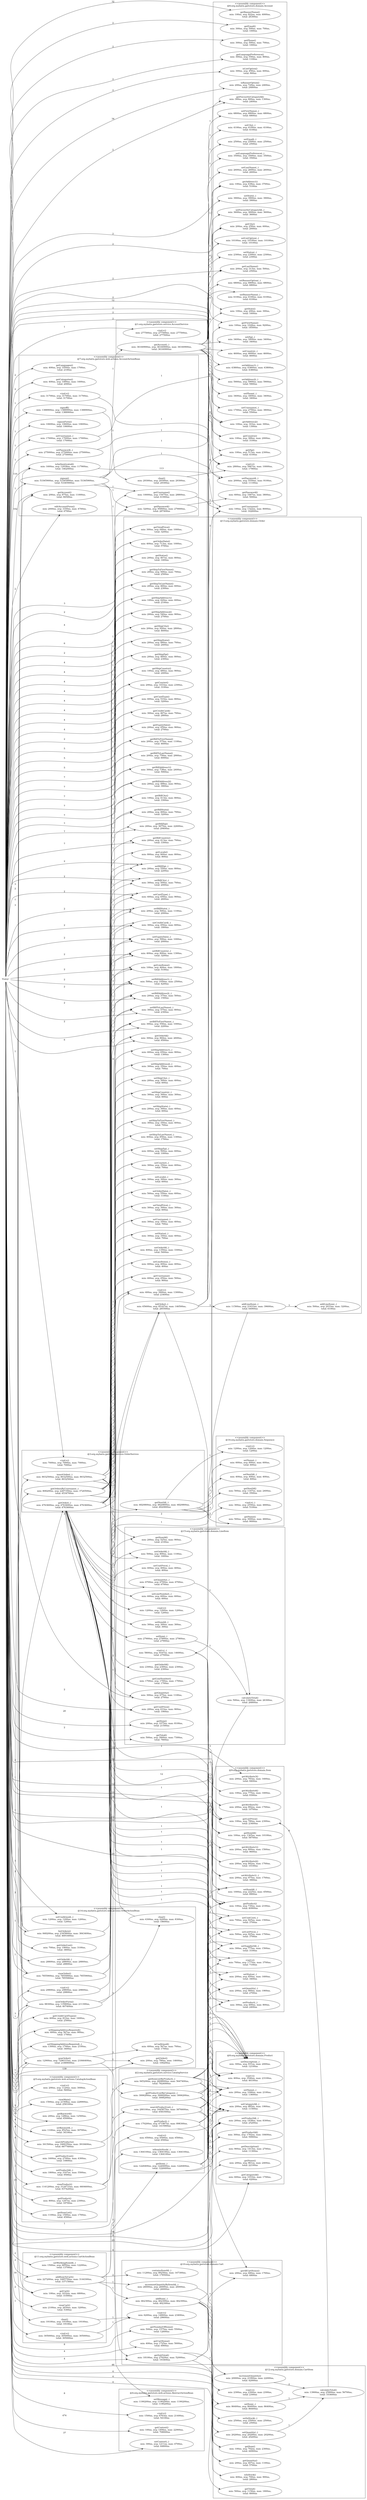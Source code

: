 digraph G {
 rankdir=LR;
"depNode_0" [label="'Entry'",shape="none"]
subgraph "cluster_component_1" {
 label = "<<assembly component>>\n@1:org.mybatis.jpetstore.service.AccountService";
 shape = "box";
 style = "filled";
 fillcolor = "white";
"depNode_1" [label="<init>()\nmin: 277500ns, avg: 277500ns, max: 277500ns,\ntotal: 277500ns",shape="oval",style="filled",color="#000000",fillcolor="white"]
"depNode_22" [label="getAccount(..)\nmin: 36160900ns, avg: 36160900ns, max: 36160900ns,\ntotal: 36160900ns",shape="oval",style="filled",color="#000000",fillcolor="white"]
}
subgraph "cluster_component_2" {
 label = "<<assembly component>>\n@2:org.mybatis.jpetstore.service.CatalogService";
 shape = "box";
 style = "filled";
 fillcolor = "white";
"depNode_2" [label="<init>()\nmin: 6500ns, avg: 6500ns, max: 6500ns,\ntotal: 6500ns",shape="oval",style="filled",color="#000000",fillcolor="white"]
"depNode_40" [label="getProductListByCategory(..)\nmin: 3006200ns, avg: 3006200ns, max: 3006200ns,\ntotal: 3006200ns",shape="oval",style="filled",color="#000000",fillcolor="white"]
"depNode_53" [label="searchProductList(..)\nmin: 280100ns, avg: 1645875ns, max: 3876600ns,\ntotal: 6583500ns",shape="oval",style="filled",color="#000000",fillcolor="white"]
"depNode_60" [label="getItemListByProduct(..)\nmin: 945200ns, avg: 2608000ns, max: 5647400ns,\ntotal: 7824000ns",shape="oval",style="filled",color="#000000",fillcolor="white"]
"depNode_70" [label="getProduct(..)\nmin: 170200ns, avg: 471967ns, max: 898300ns,\ntotal: 1415900ns",shape="oval",style="filled",color="#000000",fillcolor="white"]
"depNode_86" [label="isItemInStock(..)\nmin: 1364100ns, avg: 1364100ns, max: 1364100ns,\ntotal: 1364100ns",shape="oval",style="filled",color="#000000",fillcolor="white"]
"depNode_87" [label="getItem(..)\nmin: 1226400ns, avg: 1226400ns, max: 1226400ns,\ntotal: 1226400ns",shape="oval",style="filled",color="#000000",fillcolor="white"]
}
subgraph "cluster_component_3" {
 label = "<<assembly component>>\n@3:org.mybatis.jpetstore.service.OrderService";
 shape = "box";
 style = "filled";
 fillcolor = "white";
"depNode_3" [label="<init>()\nmin: 7000ns, avg: 7000ns, max: 7000ns,\ntotal: 7000ns",shape="oval",style="filled",color="#000000",fillcolor="white"]
"depNode_160" [label="insertOrder(..)\nmin: 8032500ns, avg: 8032500ns, max: 8032500ns,\ntotal: 8032500ns",shape="oval",style="filled",color="#000000",fillcolor="white"]
"depNode_161" [label="getNextId(..)\nmin: 4820800ns, avg: 4820800ns, max: 4820800ns,\ntotal: 4820800ns",shape="oval",style="filled",color="#000000",fillcolor="white"]
"depNode_194" [label="getOrdersByUsername(..)\nmin: 808200ns, avg: 2267350ns, max: 3726500ns,\ntotal: 4534700ns",shape="oval",style="filled",color="#000000",fillcolor="white"]
"depNode_212" [label="getOrder(..)\nmin: 4763600ns, avg: 4763600ns, max: 4763600ns,\ntotal: 4763600ns",shape="oval",style="filled",color="#000000",fillcolor="white"]
}
subgraph "cluster_component_4" {
 label = "<<assembly component>>\n@4:org.mybatis.jpetstore.web.actions.AbstractActionBean";
 shape = "box";
 style = "filled";
 fillcolor = "white";
"depNode_4" [label="<init>()\nmin: 1500ns, avg: 6763ns, max: 21400ns,\ntotal: 54100ns",shape="oval",style="filled",color="#000000",fillcolor="white"]
"depNode_6" [label="getContext()\nmin: 100ns, avg: 1494ns, max: 22900ns,\ntotal: 708000ns",shape="oval",style="filled",color="#000000",fillcolor="white"]
"depNode_7" [label="setContext(..)\nmin: 300ns, avg: 1211ns, max: 4700ns,\ntotal: 44800ns",shape="oval",style="filled",color="#000000",fillcolor="white"]
"depNode_183" [label="setMessage(..)\nmin: 1190200ns, avg: 1190200ns, max: 1190200ns,\ntotal: 1190200ns",shape="oval",style="filled",color="#000000",fillcolor="white"]
}
subgraph "cluster_component_5" {
 label = "<<assembly component>>\n@5:org.mybatis.jpetstore.web.actions.CatalogActionBean";
 shape = "box";
 style = "filled";
 fillcolor = "white";
"depNode_5" [label="<init>()\nmin: 200ns, avg: 1120ns, max: 3000ns,\ntotal: 5600ns",shape="oval",style="filled",color="#000000",fillcolor="white"]
"depNode_8" [label="viewMain()\nmin: 1500ns, avg: 21508ns, max: 228900ns,\ntotal: 258100ns",shape="oval",style="filled",color="#000000",fillcolor="white"]
"depNode_9" [label="getKeyword()\nmin: 200ns, avg: 1286ns, max: 12500ns,\ntotal: 45000ns",shape="oval",style="filled",color="#000000",fillcolor="white"]
"depNode_51" [label="setKeyword(..)\nmin: 1100ns, avg: 8525ns, max: 30700ns,\ntotal: 34100ns",shape="oval",style="filled",color="#000000",fillcolor="white"]
"depNode_52" [label="searchProducts()\nmin: 301500ns, avg: 1669350ns, max: 3918400ns,\ntotal: 6677400ns",shape="oval",style="filled",color="#000000",fillcolor="white"]
"depNode_54" [label="getProductList()\nmin: 1600ns, avg: 2700ns, max: 4300ns,\ntotal: 10800ns",shape="oval",style="filled",color="#000000",fillcolor="white"]
"depNode_58" [label="setProductId(..)\nmin: 1800ns, avg: 3167ns, max: 5500ns,\ntotal: 9500ns",shape="oval",style="filled",color="#000000",fillcolor="white"]
"depNode_59" [label="viewProduct()\nmin: 1141200ns, avg: 3124733ns, max: 6604600ns,\ntotal: 9374200ns",shape="oval",style="filled",color="#000000",fillcolor="white"]
"depNode_71" [label="getProduct()\nmin: 800ns, avg: 1247ns, max: 2300ns,\ntotal: 18700ns",shape="oval",style="filled",color="#000000",fillcolor="white"]
"depNode_73" [label="getItemList()\nmin: 1100ns, avg: 1500ns, max: 1700ns,\ntotal: 4500ns",shape="oval",style="filled",color="#000000",fillcolor="white"]
}
subgraph "cluster_component_6" {
 label = "<<assembly component>>\n@6:org.mybatis.jpetstore.domain.Account";
 shape = "box";
 style = "filled";
 fillcolor = "white";
"depNode_11" [label="<init>()\nmin: 2800ns, avg: 5967ns, max: 10000ns,\ntotal: 17900ns",shape="oval",style="filled",color="#000000",fillcolor="white"]
"depNode_14" [label="getUsername()\nmin: 100ns, avg: 1322ns, max: 8000ns,\ntotal: 162600ns",shape="oval",style="filled",color="#000000",fillcolor="white"]
"depNode_16" [label="setPassword(..)\nmin: 2000ns, avg: 5550ns, max: 9100ns,\ntotal: 11100ns",shape="oval",style="filled",color="#000000",fillcolor="white"]
"depNode_18" [label="setUsername(..)\nmin: 1700ns, avg: 2750ns, max: 3800ns,\ntotal: 5500ns",shape="oval",style="filled",color="#000000",fillcolor="white"]
"depNode_21" [label="getPassword()\nmin: 600ns, avg: 1667ns, max: 3800ns,\ntotal: 5000ns",shape="oval",style="filled",color="#000000",fillcolor="white"]
"depNode_23" [label="setEmail(..)\nmin: 2500ns, avg: 2500ns, max: 2500ns,\ntotal: 2500ns",shape="oval",style="filled",color="#000000",fillcolor="white"]
"depNode_24" [label="setFirstName(..)\nmin: 6800ns, avg: 6800ns, max: 6800ns,\ntotal: 6800ns",shape="oval",style="filled",color="#000000",fillcolor="white"]
"depNode_25" [label="setLastName(..)\nmin: 2600ns, avg: 2600ns, max: 2600ns,\ntotal: 2600ns",shape="oval",style="filled",color="#000000",fillcolor="white"]
"depNode_26" [label="setStatus(..)\nmin: 2300ns, avg: 2300ns, max: 2300ns,\ntotal: 2300ns",shape="oval",style="filled",color="#000000",fillcolor="white"]
"depNode_27" [label="setAddress1(..)\nmin: 43800ns, avg: 43800ns, max: 43800ns,\ntotal: 43800ns",shape="oval",style="filled",color="#000000",fillcolor="white"]
"depNode_28" [label="setAddress2(..)\nmin: 5900ns, avg: 5900ns, max: 5900ns,\ntotal: 5900ns",shape="oval",style="filled",color="#000000",fillcolor="white"]
"depNode_29" [label="setCity(..)\nmin: 4100ns, avg: 4100ns, max: 4100ns,\ntotal: 4100ns",shape="oval",style="filled",color="#000000",fillcolor="white"]
"depNode_30" [label="setState(..)\nmin: 3900ns, avg: 3900ns, max: 3900ns,\ntotal: 3900ns",shape="oval",style="filled",color="#000000",fillcolor="white"]
"depNode_31" [label="setZip(..)\nmin: 3400ns, avg: 3400ns, max: 3400ns,\ntotal: 3400ns",shape="oval",style="filled",color="#000000",fillcolor="white"]
"depNode_32" [label="setCountry(..)\nmin: 4600ns, avg: 4600ns, max: 4600ns,\ntotal: 4600ns",shape="oval",style="filled",color="#000000",fillcolor="white"]
"depNode_33" [label="setPhone(..)\nmin: 3400ns, avg: 3400ns, max: 3400ns,\ntotal: 3400ns",shape="oval",style="filled",color="#000000",fillcolor="white"]
"depNode_34" [label="setLanguagePreference(..)\nmin: 3500ns, avg: 3500ns, max: 3500ns,\ntotal: 3500ns",shape="oval",style="filled",color="#000000",fillcolor="white"]
"depNode_35" [label="setFavouriteCategoryId(..)\nmin: 3600ns, avg: 3600ns, max: 3600ns,\ntotal: 3600ns",shape="oval",style="filled",color="#000000",fillcolor="white"]
"depNode_36" [label="setListOption(..)\nmin: 10100ns, avg: 10100ns, max: 10100ns,\ntotal: 10100ns",shape="oval",style="filled",color="#000000",fillcolor="white"]
"depNode_37" [label="setBannerOption(..)\nmin: 6800ns, avg: 6800ns, max: 6800ns,\ntotal: 6800ns",shape="oval",style="filled",color="#000000",fillcolor="white"]
"depNode_38" [label="setBannerName(..)\nmin: 6100ns, avg: 6100ns, max: 6100ns,\ntotal: 6100ns",shape="oval",style="filled",color="#000000",fillcolor="white"]
"depNode_39" [label="getFavouriteCategoryId()\nmin: 300ns, avg: 800ns, max: 1300ns,\ntotal: 2400ns",shape="oval",style="filled",color="#000000",fillcolor="white"]
"depNode_48" [label="getFirstName()\nmin: 100ns, avg: 1028ns, max: 9200ns,\ntotal: 18500ns",shape="oval",style="filled",color="#000000",fillcolor="white"]
"depNode_49" [label="isBannerOption()\nmin: 200ns, avg: 729ns, max: 2400ns,\ntotal: 24800ns",shape="oval",style="filled",color="#000000",fillcolor="white"]
"depNode_50" [label="getBannerName()\nmin: 100ns, avg: 822ns, max: 4000ns,\ntotal: 26300ns",shape="oval",style="filled",color="#000000",fillcolor="white"]
"depNode_111" [label="getLastName()\nmin: 200ns, avg: 313ns, max: 500ns,\ntotal: 2500ns",shape="oval",style="filled",color="#000000",fillcolor="white"]
"depNode_112" [label="getAddress1()\nmin: 100ns, avg: 638ns, max: 3700ns,\ntotal: 5100ns",shape="oval",style="filled",color="#000000",fillcolor="white"]
"depNode_113" [label="getAddress2()\nmin: 100ns, avg: 163ns, max: 300ns,\ntotal: 1300ns",shape="oval",style="filled",color="#000000",fillcolor="white"]
"depNode_114" [label="getCity()\nmin: 200ns, avg: 250ns, max: 600ns,\ntotal: 2000ns",shape="oval",style="filled",color="#000000",fillcolor="white"]
"depNode_115" [label="getState()\nmin: 100ns, avg: 200ns, max: 300ns,\ntotal: 1600ns",shape="oval",style="filled",color="#000000",fillcolor="white"]
"depNode_116" [label="getZip()\nmin: 100ns, avg: 513ns, max: 2300ns,\ntotal: 4100ns",shape="oval",style="filled",color="#000000",fillcolor="white"]
"depNode_117" [label="getCountry()\nmin: 100ns, avg: 388ns, max: 2000ns,\ntotal: 3100ns",shape="oval",style="filled",color="#000000",fillcolor="white"]
"depNode_187" [label="getEmail()\nmin: 300ns, avg: 500ns, max: 700ns,\ntotal: 1000ns",shape="oval",style="filled",color="#000000",fillcolor="white"]
"depNode_188" [label="getPhone()\nmin: 300ns, avg: 500ns, max: 700ns,\ntotal: 1000ns",shape="oval",style="filled",color="#000000",fillcolor="white"]
"depNode_189" [label="getLanguagePreference()\nmin: 300ns, avg: 550ns, max: 800ns,\ntotal: 1100ns",shape="oval",style="filled",color="#000000",fillcolor="white"]
"depNode_192" [label="isListOption()\nmin: 300ns, avg: 450ns, max: 600ns,\ntotal: 900ns",shape="oval",style="filled",color="#000000",fillcolor="white"]
}
subgraph "cluster_component_7" {
 label = "<<assembly component>>\n@7:org.mybatis.jpetstore.web.actions.AccountActionBean";
 shape = "box";
 style = "filled";
 fillcolor = "white";
"depNode_10" [label="<init>()\nmin: 31700ns, avg: 31700ns, max: 31700ns,\ntotal: 31700ns",shape="oval",style="filled",color="#000000",fillcolor="white"]
"depNode_12" [label="signonForm()\nmin: 10600ns, avg: 10600ns, max: 10600ns,\ntotal: 10600ns",shape="oval",style="filled",color="#000000",fillcolor="white"]
"depNode_13" [label="getUsername()\nmin: 10000ns, avg: 15475ns, max: 28800ns,\ntotal: 61900ns",shape="oval",style="filled",color="#000000",fillcolor="white"]
"depNode_15" [label="setPassword(..)\nmin: 275000ns, avg: 275000ns, max: 275000ns,\ntotal: 275000ns",shape="oval",style="filled",color="#000000",fillcolor="white"]
"depNode_17" [label="setUsername(..)\nmin: 17000ns, avg: 17000ns, max: 17000ns,\ntotal: 17000ns",shape="oval",style="filled",color="#000000",fillcolor="white"]
"depNode_19" [label="signon()\nmin: 53365900ns, avg: 53365900ns, max: 53365900ns,\ntotal: 53365900ns",shape="oval",style="filled",color="#000000",fillcolor="white"]
"depNode_20" [label="getPassword()\nmin: 3200ns, avg: 95800ns, max: 279000ns,\ntotal: 287400ns",shape="oval",style="filled",color="#000000",fillcolor="white"]
"depNode_46" [label="isAuthenticated()\nmin: 1600ns, avg: 12938ns, max: 117900ns,\ntotal: 1462000ns",shape="oval",style="filled",color="#000000",fillcolor="white"]
"depNode_47" [label="getAccount()\nmin: 200ns, avg: 875ns, max: 11000ns,\ntotal: 94500ns",shape="oval",style="filled",color="#000000",fillcolor="white"]
"depNode_186" [label="editAccountForm()\nmin: 2000ns, avg: 3350ns, max: 4700ns,\ntotal: 6700ns",shape="oval",style="filled",color="#000000",fillcolor="white"]
"depNode_190" [label="getLanguages()\nmin: 400ns, avg: 1050ns, max: 1700ns,\ntotal: 2100ns",shape="oval",style="filled",color="#000000",fillcolor="white"]
"depNode_191" [label="getCategories()\nmin: 400ns, avg: 1000ns, max: 1600ns,\ntotal: 2000ns",shape="oval",style="filled",color="#000000",fillcolor="white"]
"depNode_221" [label="signoff()\nmin: 1388900ns, avg: 1388900ns, max: 1388900ns,\ntotal: 1388900ns",shape="oval",style="filled",color="#000000",fillcolor="white"]
"depNode_222" [label="clear()\nmin: 29300ns, avg: 29300ns, max: 29300ns,\ntotal: 29300ns",shape="oval",style="filled",color="#000000",fillcolor="white"]
}
subgraph "cluster_component_8" {
 label = "<<assembly component>>\n@8:org.mybatis.jpetstore.domain.Product";
 shape = "box";
 style = "filled";
 fillcolor = "white";
"depNode_41" [label="<init>()\nmin: 400ns, avg: 3546ns, max: 23100ns,\ntotal: 46100ns",shape="oval",style="filled",color="#000000",fillcolor="white"]
"depNode_42" [label="setProductId(..)\nmin: 200ns, avg: 1938ns, max: 8300ns,\ntotal: 25200ns",shape="oval",style="filled",color="#000000",fillcolor="white"]
"depNode_43" [label="setName(..)\nmin: 200ns, avg: 1046ns, max: 2100ns,\ntotal: 13600ns",shape="oval",style="filled",color="#000000",fillcolor="white"]
"depNode_44" [label="setDescription(..)\nmin: 300ns, avg: 931ns, max: 2000ns,\ntotal: 12100ns",shape="oval",style="filled",color="#000000",fillcolor="white"]
"depNode_45" [label="setCategoryId(..)\nmin: 200ns, avg: 885ns, max: 1900ns,\ntotal: 11500ns",shape="oval",style="filled",color="#000000",fillcolor="white"]
"depNode_55" [label="getProductId()\nmin: 300ns, avg: 1762ns, max: 18400ns,\ntotal: 59900ns",shape="oval",style="filled",color="#000000",fillcolor="white"]
"depNode_56" [label="getDescription()\nmin: 900ns, avg: 1413ns, max: 2700ns,\ntotal: 11300ns",shape="oval",style="filled",color="#000000",fillcolor="white"]
"depNode_57" [label="getName()\nmin: 200ns, avg: 961ns, max: 2400ns,\ntotal: 22100ns",shape="oval",style="filled",color="#000000",fillcolor="white"]
"depNode_72" [label="getCategoryId()\nmin: 600ns, avg: 1033ns, max: 1700ns,\ntotal: 6200ns",shape="oval",style="filled",color="#000000",fillcolor="white"]
}
subgraph "cluster_component_9" {
 label = "<<assembly component>>\n@9:org.mybatis.jpetstore.domain.Item";
 shape = "box";
 style = "filled";
 fillcolor = "white";
"depNode_61" [label="<init>()\nmin: 700ns, avg: 1775ns, max: 3700ns,\ntotal: 7100ns",shape="oval",style="filled",color="#000000",fillcolor="white"]
"depNode_62" [label="getProduct()\nmin: 100ns, avg: 730ns, max: 2100ns,\ntotal: 40900ns",shape="oval",style="filled",color="#000000",fillcolor="white"]
"depNode_63" [label="setItemId(..)\nmin: 1000ns, avg: 2225ns, max: 4500ns,\ntotal: 8900ns",shape="oval",style="filled",color="#000000",fillcolor="white"]
"depNode_64" [label="setListPrice(..)\nmin: 500ns, avg: 925ns, max: 1700ns,\ntotal: 3700ns",shape="oval",style="filled",color="#000000",fillcolor="white"]
"depNode_65" [label="setUnitCost(..)\nmin: 700ns, avg: 925ns, max: 1500ns,\ntotal: 3700ns",shape="oval",style="filled",color="#000000",fillcolor="white"]
"depNode_66" [label="setSupplierId(..)\nmin: 300ns, avg: 775ns, max: 1500ns,\ntotal: 3100ns",shape="oval",style="filled",color="#000000",fillcolor="white"]
"depNode_67" [label="setProduct(..)\nmin: 300ns, avg: 600ns, max: 800ns,\ntotal: 2400ns",shape="oval",style="filled",color="#000000",fillcolor="white"]
"depNode_68" [label="setStatus(..)\nmin: 200ns, avg: 850ns, max: 1600ns,\ntotal: 3400ns",shape="oval",style="filled",color="#000000",fillcolor="white"]
"depNode_69" [label="setAttribute1(..)\nmin: 200ns, avg: 975ns, max: 1700ns,\ntotal: 3900ns",shape="oval",style="filled",color="#000000",fillcolor="white"]
"depNode_74" [label="getItemId()\nmin: 100ns, avg: 1365ns, max: 10100ns,\ntotal: 58700ns",shape="oval",style="filled",color="#000000",fillcolor="white"]
"depNode_75" [label="getAttribute1()\nmin: 200ns, avg: 800ns, max: 1500ns,\ntotal: 9600ns",shape="oval",style="filled",color="#000000",fillcolor="white"]
"depNode_76" [label="getAttribute2()\nmin: 200ns, avg: 842ns, max: 1700ns,\ntotal: 10100ns",shape="oval",style="filled",color="#000000",fillcolor="white"]
"depNode_77" [label="getAttribute3()\nmin: 200ns, avg: 783ns, max: 1600ns,\ntotal: 9400ns",shape="oval",style="filled",color="#000000",fillcolor="white"]
"depNode_78" [label="getAttribute4()\nmin: 100ns, avg: 775ns, max: 1600ns,\ntotal: 9300ns",shape="oval",style="filled",color="#000000",fillcolor="white"]
"depNode_79" [label="getAttribute5()\nmin: 200ns, avg: 892ns, max: 1700ns,\ntotal: 10700ns",shape="oval",style="filled",color="#000000",fillcolor="white"]
"depNode_80" [label="getListPrice()\nmin: 100ns, avg: 780ns, max: 2300ns,\ntotal: 23400ns",shape="oval",style="filled",color="#000000",fillcolor="white"]
"depNode_88" [label="setQuantity(..)\nmin: 200ns, avg: 900ns, max: 1900ns,\ntotal: 2700ns",shape="oval",style="filled",color="#000000",fillcolor="white"]
}
subgraph "cluster_component_10" {
 label = "<<assembly component>>\n@10:org.mybatis.jpetstore.domain.Cart";
 shape = "box";
 style = "filled";
 fillcolor = "white";
"depNode_82" [label="<init>()\nmin: 6200ns, avg: 14800ns, max: 23400ns,\ntotal: 29600ns",shape="oval",style="filled",color="#000000",fillcolor="white"]
"depNode_85" [label="containsItemId(..)\nmin: 11200ns, avg: 89250ns, max: 167300ns,\ntotal: 178500ns",shape="oval",style="filled",color="#000000",fillcolor="white"]
"depNode_89" [label="addItem(..)\nmin: 462300ns, avg: 462300ns, max: 462300ns,\ntotal: 462300ns",shape="oval",style="filled",color="#000000",fillcolor="white"]
"depNode_97" [label="getNumberOfItems()\nmin: 500ns, avg: 1575ns, max: 5500ns,\ntotal: 12600ns",shape="oval",style="filled",color="#000000",fillcolor="white"]
"depNode_98" [label="getCartItems()\nmin: 400ns, avg: 1725ns, max: 5000ns,\ntotal: 6900ns",shape="oval",style="filled",color="#000000",fillcolor="white"]
"depNode_103" [label="getSubTotal()\nmin: 18100ns, avg: 27629ns, max: 52000ns,\ntotal: 193400ns",shape="oval",style="filled",color="#000000",fillcolor="white"]
"depNode_104" [label="getAllCartItems()\nmin: 200ns, avg: 680ns, max: 1700ns,\ntotal: 6800ns",shape="oval",style="filled",color="#000000",fillcolor="white"]
"depNode_105" [label="incrementQuantityByItemId(..)\nmin: 26000ns, avg: 26000ns, max: 26000ns,\ntotal: 26000ns",shape="oval",style="filled",color="#000000",fillcolor="white"]
}
subgraph "cluster_component_11" {
 label = "<<assembly component>>\n@11:org.mybatis.jpetstore.web.actions.CartActionBean";
 shape = "box";
 style = "filled";
 fillcolor = "white";
"depNode_81" [label="<init>()\nmin: 305000ns, avg: 305000ns, max: 305000ns,\ntotal: 305000ns",shape="oval",style="filled",color="#000000",fillcolor="white"]
"depNode_83" [label="setWorkingItemId(..)\nmin: 1500ns, avg: 6850ns, max: 12200ns,\ntotal: 13700ns",shape="oval",style="filled",color="#000000",fillcolor="white"]
"depNode_84" [label="addItemToCart()\nmin: 227200ns, avg: 1685750ns, max: 3144300ns,\ntotal: 3371500ns",shape="oval",style="filled",color="#000000",fillcolor="white"]
"depNode_96" [label="getCart()\nmin: 100ns, avg: 1632ns, max: 6800ns,\ntotal: 31000ns",shape="oval",style="filled",color="#000000",fillcolor="white"]
"depNode_135" [label="viewCart()\nmin: 2100ns, avg: 2650ns, max: 3200ns,\ntotal: 5300ns",shape="oval",style="filled",color="#000000",fillcolor="white"]
"depNode_182" [label="clear()\nmin: 19100ns, avg: 19100ns, max: 19100ns,\ntotal: 19100ns",shape="oval",style="filled",color="#000000",fillcolor="white"]
}
subgraph "cluster_component_12" {
 label = "<<assembly component>>\n@12:org.mybatis.jpetstore.domain.CartItem";
 shape = "box";
 style = "filled";
 fillcolor = "white";
"depNode_90" [label="<init>()\nmin: 2300ns, avg: 2300ns, max: 2300ns,\ntotal: 2300ns",shape="oval",style="filled",color="#000000",fillcolor="white"]
"depNode_91" [label="setItem(..)\nmin: 86400ns, avg: 86400ns, max: 86400ns,\ntotal: 86400ns",shape="oval",style="filled",color="#000000",fillcolor="white"]
"depNode_92" [label="calculateTotal()\nmin: 13900ns, avg: 25900ns, max: 56700ns,\ntotal: 103600ns",shape="oval",style="filled",color="#000000",fillcolor="white"]
"depNode_93" [label="setQuantity(..)\nmin: 20200ns, avg: 20200ns, max: 20200ns,\ntotal: 20200ns",shape="oval",style="filled",color="#000000",fillcolor="white"]
"depNode_94" [label="setInStock(..)\nmin: 2500ns, avg: 2500ns, max: 2500ns,\ntotal: 2500ns",shape="oval",style="filled",color="#000000",fillcolor="white"]
"depNode_95" [label="incrementQuantity()\nmin: 20000ns, avg: 21000ns, max: 22000ns,\ntotal: 42000ns",shape="oval",style="filled",color="#000000",fillcolor="white"]
"depNode_99" [label="getItem()\nmin: 100ns, avg: 702ns, max: 2300ns,\ntotal: 44900ns",shape="oval",style="filled",color="#000000",fillcolor="white"]
"depNode_100" [label="isInStock()\nmin: 400ns, avg: 700ns, max: 900ns,\ntotal: 2800ns",shape="oval",style="filled",color="#000000",fillcolor="white"]
"depNode_101" [label="getQuantity()\nmin: 200ns, avg: 407ns, max: 1100ns,\ntotal: 5700ns",shape="oval",style="filled",color="#000000",fillcolor="white"]
"depNode_102" [label="getTotal()\nmin: 500ns, avg: 1150ns, max: 1800ns,\ntotal: 4600ns",shape="oval",style="filled",color="#000000",fillcolor="white"]
}
subgraph "cluster_component_13" {
 label = "<<assembly component>>\n@13:org.mybatis.jpetstore.domain.Order";
 shape = "box";
 style = "filled";
 fillcolor = "white";
"depNode_107" [label="<init>()\nmin: 400ns, avg: 3900ns, max: 13000ns,\ntotal: 23400ns",shape="oval",style="filled",color="#000000",fillcolor="white"]
"depNode_110" [label="initOrder(..)\nmin: 65600ns, avg: 95167ns, max: 146500ns,\ntotal: 285500ns",shape="oval",style="filled",color="#000000",fillcolor="white"]
"depNode_118" [label="addLineItem(..)\nmin: 11500ns, avg: 21633ns, max: 39600ns,\ntotal: 64900ns",shape="oval",style="filled",color="#000000",fillcolor="white"]
"depNode_120" [label="addLineItem(..)\nmin: 500ns, avg: 2033ns, max: 3200ns,\ntotal: 6100ns",shape="oval",style="filled",color="#000000",fillcolor="white"]
"depNode_122" [label="getCardType()\nmin: 400ns, avg: 533ns, max: 800ns,\ntotal: 3200ns",shape="oval",style="filled",color="#000000",fillcolor="white"]
"depNode_124" [label="getCreditCard()\nmin: 300ns, avg: 467ns, max: 700ns,\ntotal: 2800ns",shape="oval",style="filled",color="#000000",fillcolor="white"]
"depNode_125" [label="getExpiryDate()\nmin: 200ns, avg: 450ns, max: 900ns,\ntotal: 2700ns",shape="oval",style="filled",color="#000000",fillcolor="white"]
"depNode_126" [label="getBillToFirstName()\nmin: 200ns, avg: 575ns, max: 1100ns,\ntotal: 4600ns",shape="oval",style="filled",color="#000000",fillcolor="white"]
"depNode_127" [label="getBillToLastName()\nmin: 200ns, avg: 750ns, max: 2900ns,\ntotal: 6000ns",shape="oval",style="filled",color="#000000",fillcolor="white"]
"depNode_128" [label="getBillAddress1()\nmin: 300ns, avg: 738ns, max: 2400ns,\ntotal: 5900ns",shape="oval",style="filled",color="#000000",fillcolor="white"]
"depNode_129" [label="getBillAddress2()\nmin: 200ns, avg: 488ns, max: 900ns,\ntotal: 3900ns",shape="oval",style="filled",color="#000000",fillcolor="white"]
"depNode_130" [label="getBillCity()\nmin: 100ns, avg: 413ns, max: 800ns,\ntotal: 3300ns",shape="oval",style="filled",color="#000000",fillcolor="white"]
"depNode_131" [label="getBillState()\nmin: 200ns, avg: 400ns, max: 700ns,\ntotal: 3200ns",shape="oval",style="filled",color="#000000",fillcolor="white"]
"depNode_132" [label="getBillZip()\nmin: 200ns, avg: 3675ns, max: 22600ns,\ntotal: 29400ns",shape="oval",style="filled",color="#000000",fillcolor="white"]
"depNode_133" [label="getBillCountry()\nmin: 200ns, avg: 413ns, max: 700ns,\ntotal: 3300ns",shape="oval",style="filled",color="#000000",fillcolor="white"]
"depNode_136" [label="setBillZip(..)\nmin: 200ns, avg: 550ns, max: 800ns,\ntotal: 2200ns",shape="oval",style="filled",color="#000000",fillcolor="white"]
"depNode_137" [label="setBillCity(..)\nmin: 300ns, avg: 500ns, max: 700ns,\ntotal: 2000ns",shape="oval",style="filled",color="#000000",fillcolor="white"]
"depNode_138" [label="setCardType(..)\nmin: 400ns, avg: 650ns, max: 900ns,\ntotal: 2600ns",shape="oval",style="filled",color="#000000",fillcolor="white"]
"depNode_139" [label="setBillState(..)\nmin: 200ns, avg: 500ns, max: 1100ns,\ntotal: 2000ns",shape="oval",style="filled",color="#000000",fillcolor="white"]
"depNode_140" [label="setCreditCard(..)\nmin: 300ns, avg: 450ns, max: 600ns,\ntotal: 1800ns",shape="oval",style="filled",color="#000000",fillcolor="white"]
"depNode_141" [label="setExpiryDate(..)\nmin: 200ns, avg: 500ns, max: 1000ns,\ntotal: 2000ns",shape="oval",style="filled",color="#000000",fillcolor="white"]
"depNode_142" [label="setBillCountry(..)\nmin: 400ns, avg: 800ns, max: 1300ns,\ntotal: 3200ns",shape="oval",style="filled",color="#000000",fillcolor="white"]
"depNode_143" [label="setBillAddress1(..)\nmin: 500ns, avg: 1050ns, max: 2500ns,\ntotal: 4200ns",shape="oval",style="filled",color="#000000",fillcolor="white"]
"depNode_144" [label="setBillAddress2(..)\nmin: 200ns, avg: 375ns, max: 500ns,\ntotal: 1500ns",shape="oval",style="filled",color="#000000",fillcolor="white"]
"depNode_145" [label="setBillToLastName(..)\nmin: 300ns, avg: 575ns, max: 800ns,\ntotal: 2300ns",shape="oval",style="filled",color="#000000",fillcolor="white"]
"depNode_146" [label="setBillToFirstName(..)\nmin: 300ns, avg: 550ns, max: 1000ns,\ntotal: 2200ns",shape="oval",style="filled",color="#000000",fillcolor="white"]
"depNode_150" [label="getOrderDate()\nmin: 400ns, avg: 713ns, max: 1000ns,\ntotal: 5700ns",shape="oval",style="filled",color="#000000",fillcolor="white"]
"depNode_151" [label="getShipToFirstName()\nmin: 200ns, avg: 500ns, max: 700ns,\ntotal: 2500ns",shape="oval",style="filled",color="#000000",fillcolor="white"]
"depNode_152" [label="getShipToLastName()\nmin: 200ns, avg: 460ns, max: 600ns,\ntotal: 2300ns",shape="oval",style="filled",color="#000000",fillcolor="white"]
"depNode_153" [label="getShipAddress1()\nmin: 100ns, avg: 420ns, max: 600ns,\ntotal: 2100ns",shape="oval",style="filled",color="#000000",fillcolor="white"]
"depNode_154" [label="getShipAddress2()\nmin: 200ns, avg: 540ns, max: 900ns,\ntotal: 2700ns",shape="oval",style="filled",color="#000000",fillcolor="white"]
"depNode_155" [label="getShipCity()\nmin: 200ns, avg: 920ns, max: 2800ns,\ntotal: 4600ns",shape="oval",style="filled",color="#000000",fillcolor="white"]
"depNode_156" [label="getShipState()\nmin: 200ns, avg: 480ns, max: 700ns,\ntotal: 2400ns",shape="oval",style="filled",color="#000000",fillcolor="white"]
"depNode_157" [label="getShipZip()\nmin: 200ns, avg: 460ns, max: 800ns,\ntotal: 2300ns",shape="oval",style="filled",color="#000000",fillcolor="white"]
"depNode_158" [label="getShipCountry()\nmin: 100ns, avg: 480ns, max: 900ns,\ntotal: 2400ns",shape="oval",style="filled",color="#000000",fillcolor="white"]
"depNode_168" [label="setOrderId(..)\nmin: 400ns, avg: 1350ns, max: 3300ns,\ntotal: 5400ns",shape="oval",style="filled",color="#000000",fillcolor="white"]
"depNode_169" [label="getLineItems()\nmin: 100ns, avg: 464ns, max: 1800ns,\ntotal: 5100ns",shape="oval",style="filled",color="#000000",fillcolor="white"]
"depNode_172" [label="getOrderId()\nmin: 300ns, avg: 864ns, max: 2600ns,\ntotal: 9500ns",shape="oval",style="filled",color="#000000",fillcolor="white"]
"depNode_173" [label="getUsername()\nmin: 400ns, avg: 450ns, max: 500ns,\ntotal: 900ns",shape="oval",style="filled",color="#000000",fillcolor="white"]
"depNode_174" [label="getCourier()\nmin: 200ns, avg: 1033ns, max: 2300ns,\ntotal: 3100ns",shape="oval",style="filled",color="#000000",fillcolor="white"]
"depNode_175" [label="getTotalPrice()\nmin: 300ns, avg: 640ns, max: 1000ns,\ntotal: 3200ns",shape="oval",style="filled",color="#000000",fillcolor="white"]
"depNode_176" [label="getLocale()\nmin: 800ns, avg: 800ns, max: 800ns,\ntotal: 800ns",shape="oval",style="filled",color="#000000",fillcolor="white"]
"depNode_177" [label="getStatus()\nmin: 200ns, avg: 467ns, max: 800ns,\ntotal: 1400ns",shape="oval",style="filled",color="#000000",fillcolor="white"]
"depNode_195" [label="setShipAddress1(..)\nmin: 400ns, avg: 650ns, max: 900ns,\ntotal: 1300ns",shape="oval",style="filled",color="#000000",fillcolor="white"]
"depNode_196" [label="setShipAddress2(..)\nmin: 300ns, avg: 350ns, max: 400ns,\ntotal: 700ns",shape="oval",style="filled",color="#000000",fillcolor="white"]
"depNode_197" [label="setShipCity(..)\nmin: 200ns, avg: 300ns, max: 400ns,\ntotal: 600ns",shape="oval",style="filled",color="#000000",fillcolor="white"]
"depNode_198" [label="setShipCountry(..)\nmin: 300ns, avg: 300ns, max: 300ns,\ntotal: 600ns",shape="oval",style="filled",color="#000000",fillcolor="white"]
"depNode_199" [label="setShipState(..)\nmin: 200ns, avg: 300ns, max: 400ns,\ntotal: 600ns",shape="oval",style="filled",color="#000000",fillcolor="white"]
"depNode_200" [label="setShipToFirstName(..)\nmin: 300ns, avg: 350ns, max: 400ns,\ntotal: 700ns",shape="oval",style="filled",color="#000000",fillcolor="white"]
"depNode_201" [label="setShipToLastName(..)\nmin: 400ns, avg: 850ns, max: 1300ns,\ntotal: 1700ns",shape="oval",style="filled",color="#000000",fillcolor="white"]
"depNode_202" [label="setShipZip(..)\nmin: 400ns, avg: 500ns, max: 600ns,\ntotal: 1000ns",shape="oval",style="filled",color="#000000",fillcolor="white"]
"depNode_203" [label="setCourier(..)\nmin: 300ns, avg: 350ns, max: 400ns,\ntotal: 700ns",shape="oval",style="filled",color="#000000",fillcolor="white"]
"depNode_204" [label="setLocale(..)\nmin: 300ns, avg: 300ns, max: 300ns,\ntotal: 600ns",shape="oval",style="filled",color="#000000",fillcolor="white"]
"depNode_205" [label="setOrderDate(..)\nmin: 500ns, avg: 550ns, max: 600ns,\ntotal: 1100ns",shape="oval",style="filled",color="#000000",fillcolor="white"]
"depNode_206" [label="setTotalPrice(..)\nmin: 300ns, avg: 300ns, max: 300ns,\ntotal: 600ns",shape="oval",style="filled",color="#000000",fillcolor="white"]
"depNode_207" [label="setUsername(..)\nmin: 300ns, avg: 350ns, max: 400ns,\ntotal: 700ns",shape="oval",style="filled",color="#000000",fillcolor="white"]
"depNode_208" [label="setStatus(..)\nmin: 300ns, avg: 350ns, max: 400ns,\ntotal: 700ns",shape="oval",style="filled",color="#000000",fillcolor="white"]
"depNode_219" [label="setLineItems(..)\nmin: 400ns, avg: 400ns, max: 400ns,\ntotal: 400ns",shape="oval",style="filled",color="#000000",fillcolor="white"]
}
subgraph "cluster_component_14" {
 label = "<<assembly component>>\n@14:org.mybatis.jpetstore.web.actions.OrderActionBean";
 shape = "box";
 style = "filled";
 fillcolor = "white";
"depNode_106" [label="<init>()\nmin: 29800ns, avg: 29800ns, max: 29800ns,\ntotal: 29800ns",shape="oval",style="filled",color="#000000",fillcolor="white"]
"depNode_108" [label="newOrderForm()\nmin: 88300ns, avg: 135800ns, max: 211300ns,\ntotal: 407400ns",shape="oval",style="filled",color="#000000",fillcolor="white"]
"depNode_109" [label="clear()\nmin: 4300ns, avg: 6200ns, max: 8300ns,\ntotal: 18600ns",shape="oval",style="filled",color="#000000",fillcolor="white"]
"depNode_121" [label="getOrder()\nmin: 200ns, avg: 780ns, max: 14600ns,\ntotal: 109200ns",shape="oval",style="filled",color="#000000",fillcolor="white"]
"depNode_123" [label="getCreditCardTypes()\nmin: 400ns, avg: 833ns, max: 1600ns,\ntotal: 2500ns",shape="oval",style="filled",color="#000000",fillcolor="white"]
"depNode_134" [label="isShippingAddressRequired()\nmin: 400ns, avg: 567ns, max: 900ns,\ntotal: 1700ns",shape="oval",style="filled",color="#000000",fillcolor="white"]
"depNode_147" [label="setShippingAddressRequired(..)\nmin: 1300ns, avg: 1700ns, max: 2100ns,\ntotal: 3400ns",shape="oval",style="filled",color="#000000",fillcolor="white"]
"depNode_148" [label="newOrder()\nmin: 12900ns, avg: 7296333ns, max: 21846400ns,\ntotal: 21889000ns",shape="oval",style="filled",color="#000000",fillcolor="white"]
"depNode_149" [label="isConfirmed()\nmin: 400ns, avg: 567ns, max: 700ns,\ntotal: 1700ns",shape="oval",style="filled",color="#000000",fillcolor="white"]
"depNode_159" [label="setConfirmed(..)\nmin: 1200ns, avg: 1200ns, max: 1200ns,\ntotal: 1200ns",shape="oval",style="filled",color="#000000",fillcolor="white"]
"depNode_193" [label="listOrders()\nmin: 848200ns, avg: 2345800ns, max: 3843400ns,\ntotal: 4691600ns",shape="oval",style="filled",color="#000000",fillcolor="white"]
"depNode_209" [label="getOrderList()\nmin: 700ns, avg: 1900ns, max: 3100ns,\ntotal: 3800ns",shape="oval",style="filled",color="#000000",fillcolor="white"]
"depNode_210" [label="setOrderId(..)\nmin: 28800ns, avg: 28800ns, max: 28800ns,\ntotal: 28800ns",shape="oval",style="filled",color="#000000",fillcolor="white"]
"depNode_211" [label="viewOrder()\nmin: 7855900ns, avg: 7855900ns, max: 7855900ns,\ntotal: 7855900ns",shape="oval",style="filled",color="#000000",fillcolor="white"]
}
subgraph "cluster_component_15" {
 label = "<<assembly component>>\n@15:org.mybatis.jpetstore.domain.LineItem";
 shape = "box";
 style = "filled";
 fillcolor = "white";
"depNode_119" [label="<init>(..)\nmin: 5800ns, avg: 9167ns, max: 14600ns,\ntotal: 27500ns",shape="oval",style="filled",color="#000000",fillcolor="white"]
"depNode_170" [label="getItemId()\nmin: 200ns, avg: 525ns, max: 900ns,\ntotal: 2100ns",shape="oval",style="filled",color="#000000",fillcolor="white"]
"depNode_171" [label="getQuantity()\nmin: 300ns, avg: 675ns, max: 1100ns,\ntotal: 2700ns",shape="oval",style="filled",color="#000000",fillcolor="white"]
"depNode_178" [label="setOrderId(..)\nmin: 500ns, avg: 800ns, max: 1100ns,\ntotal: 1600ns",shape="oval",style="filled",color="#000000",fillcolor="white"]
"depNode_179" [label="getOrderId()\nmin: 2300ns, avg: 2300ns, max: 2300ns,\ntotal: 2300ns",shape="oval",style="filled",color="#000000",fillcolor="white"]
"depNode_180" [label="getLineNumber()\nmin: 1700ns, avg: 1700ns, max: 1700ns,\ntotal: 1700ns",shape="oval",style="filled",color="#000000",fillcolor="white"]
"depNode_181" [label="getUnitPrice()\nmin: 200ns, avg: 633ns, max: 900ns,\ntotal: 1900ns",shape="oval",style="filled",color="#000000",fillcolor="white"]
"depNode_184" [label="getItem()\nmin: 200ns, avg: 1075ns, max: 8100ns,\ntotal: 21500ns",shape="oval",style="filled",color="#000000",fillcolor="white"]
"depNode_185" [label="getTotal()\nmin: 500ns, avg: 3900ns, max: 7300ns,\ntotal: 7800ns",shape="oval",style="filled",color="#000000",fillcolor="white"]
"depNode_213" [label="<init>()\nmin: 1200ns, avg: 1200ns, max: 1200ns,\ntotal: 1200ns",shape="oval",style="filled",color="#000000",fillcolor="white"]
"depNode_214" [label="setLineNumber(..)\nmin: 600ns, avg: 600ns, max: 600ns,\ntotal: 600ns",shape="oval",style="filled",color="#000000",fillcolor="white"]
"depNode_215" [label="setItemId(..)\nmin: 300ns, avg: 300ns, max: 300ns,\ntotal: 300ns",shape="oval",style="filled",color="#000000",fillcolor="white"]
"depNode_216" [label="setQuantity(..)\nmin: 6700ns, avg: 6700ns, max: 6700ns,\ntotal: 6700ns",shape="oval",style="filled",color="#000000",fillcolor="white"]
"depNode_217" [label="calculateTotal()\nmin: 500ns, avg: 13400ns, max: 26300ns,\ntotal: 26800ns",shape="oval",style="filled",color="#000000",fillcolor="white"]
"depNode_218" [label="setUnitPrice(..)\nmin: 400ns, avg: 400ns, max: 400ns,\ntotal: 400ns",shape="oval",style="filled",color="#000000",fillcolor="white"]
"depNode_220" [label="setItem(..)\nmin: 27900ns, avg: 27900ns, max: 27900ns,\ntotal: 27900ns",shape="oval",style="filled",color="#000000",fillcolor="white"]
}
subgraph "cluster_component_16" {
 label = "<<assembly component>>\n@16:org.mybatis.jpetstore.domain.Sequence";
 shape = "box";
 style = "filled";
 fillcolor = "white";
"depNode_162" [label="<init>(..)\nmin: 300ns, avg: 2550ns, max: 4800ns,\ntotal: 5100ns",shape="oval",style="filled",color="#000000",fillcolor="white"]
"depNode_163" [label="getName()\nmin: 500ns, avg: 3000ns, max: 4800ns,\ntotal: 9000ns",shape="oval",style="filled",color="#000000",fillcolor="white"]
"depNode_164" [label="<init>()\nmin: 1200ns, avg: 1200ns, max: 1200ns,\ntotal: 1200ns",shape="oval",style="filled",color="#000000",fillcolor="white"]
"depNode_165" [label="setName(..)\nmin: 600ns, avg: 600ns, max: 600ns,\ntotal: 600ns",shape="oval",style="filled",color="#000000",fillcolor="white"]
"depNode_166" [label="setNextId(..)\nmin: 400ns, avg: 400ns, max: 400ns,\ntotal: 400ns",shape="oval",style="filled",color="#000000",fillcolor="white"]
"depNode_167" [label="getNextId()\nmin: 500ns, avg: 1167ns, max: 2400ns,\ntotal: 3500ns",shape="oval",style="filled",color="#000000",fillcolor="white"]
}
depNode_0->depNode_1[label=1, style="solid", arrowhead="open", color="#000000"]
depNode_0->depNode_2[label=1, style="solid", arrowhead="open", color="#000000"]
depNode_0->depNode_3[label=1, style="solid", arrowhead="open", color="#000000"]
depNode_0->depNode_4[label=8, style="solid", arrowhead="open", color="#000000"]
depNode_0->depNode_5[label=5, style="solid", arrowhead="open", color="#000000"]
depNode_0->depNode_6[label=474, style="solid", arrowhead="open", color="#000000"]
depNode_0->depNode_7[label=37, style="solid", arrowhead="open", color="#000000"]
depNode_0->depNode_8[label=12, style="solid", arrowhead="open", color="#000000"]
depNode_0->depNode_9[label=35, style="solid", arrowhead="open", color="#000000"]
depNode_0->depNode_10[label=1, style="solid", arrowhead="open", color="#000000"]
depNode_0->depNode_12[label=1, style="solid", arrowhead="open", color="#000000"]
depNode_0->depNode_13[label=3, style="solid", arrowhead="open", color="#000000"]
depNode_0->depNode_15[label=1, style="solid", arrowhead="open", color="#000000"]
depNode_0->depNode_17[label=1, style="solid", arrowhead="open", color="#000000"]
depNode_0->depNode_19[label=1, style="solid", arrowhead="open", color="#000000"]
depNode_0->depNode_20[label=2, style="solid", arrowhead="open", color="#000000"]
depNode_0->depNode_39[label=2, style="solid", arrowhead="open", color="#000000"]
depNode_0->depNode_46[label=110, style="solid", arrowhead="open", color="#000000"]
depNode_0->depNode_47[label=102, style="solid", arrowhead="open", color="#000000"]
depNode_0->depNode_48[label=12, style="solid", arrowhead="open", color="#000000"]
depNode_0->depNode_49[label=34, style="solid", arrowhead="open", color="#000000"]
depNode_0->depNode_50[label=32, style="solid", arrowhead="open", color="#000000"]
depNode_0->depNode_51[label=4, style="solid", arrowhead="open", color="#000000"]
depNode_0->depNode_52[label=4, style="solid", arrowhead="open", color="#000000"]
depNode_0->depNode_54[label=4, style="solid", arrowhead="open", color="#000000"]
depNode_0->depNode_55[label=34, style="solid", arrowhead="open", color="#000000"]
depNode_0->depNode_56[label=8, style="solid", arrowhead="open", color="#000000"]
depNode_0->depNode_57[label=23, style="solid", arrowhead="open", color="#000000"]
depNode_0->depNode_58[label=3, style="solid", arrowhead="open", color="#000000"]
depNode_0->depNode_59[label=3, style="solid", arrowhead="open", color="#000000"]
depNode_0->depNode_62[label=16, style="solid", arrowhead="open", color="#000000"]
depNode_0->depNode_71[label=15, style="solid", arrowhead="open", color="#000000"]
depNode_0->depNode_72[label=6, style="solid", arrowhead="open", color="#000000"]
depNode_0->depNode_73[label=3, style="solid", arrowhead="open", color="#000000"]
depNode_0->depNode_74[label=38, style="solid", arrowhead="open", color="#000000"]
depNode_0->depNode_75[label=12, style="solid", arrowhead="open", color="#000000"]
depNode_0->depNode_76[label=12, style="solid", arrowhead="open", color="#000000"]
depNode_0->depNode_77[label=12, style="solid", arrowhead="open", color="#000000"]
depNode_0->depNode_78[label=12, style="solid", arrowhead="open", color="#000000"]
depNode_0->depNode_79[label=12, style="solid", arrowhead="open", color="#000000"]
depNode_0->depNode_80[label=10, style="solid", arrowhead="open", color="#000000"]
depNode_0->depNode_81[label=1, style="solid", arrowhead="open", color="#000000"]
depNode_0->depNode_83[label=2, style="solid", arrowhead="open", color="#000000"]
depNode_0->depNode_84[label=2, style="solid", arrowhead="open", color="#000000"]
depNode_0->depNode_96[label=16, style="solid", arrowhead="open", color="#000000"]
depNode_0->depNode_97[label=8, style="solid", arrowhead="open", color="#000000"]
depNode_0->depNode_98[label=4, style="solid", arrowhead="open", color="#000000"]
depNode_0->depNode_99[label=48, style="solid", arrowhead="open", color="#000000"]
depNode_0->depNode_100[label=4, style="solid", arrowhead="open", color="#000000"]
depNode_0->depNode_101[label=4, style="solid", arrowhead="open", color="#000000"]
depNode_0->depNode_102[label=4, style="solid", arrowhead="open", color="#000000"]
depNode_0->depNode_103[label=4, style="solid", arrowhead="open", color="#000000"]
depNode_0->depNode_106[label=1, style="solid", arrowhead="open", color="#000000"]
depNode_0->depNode_108[label=3, style="solid", arrowhead="open", color="#000000"]
depNode_0->depNode_111[label=2, style="solid", arrowhead="open", color="#000000"]
depNode_0->depNode_112[label=2, style="solid", arrowhead="open", color="#000000"]
depNode_0->depNode_113[label=2, style="solid", arrowhead="open", color="#000000"]
depNode_0->depNode_114[label=2, style="solid", arrowhead="open", color="#000000"]
depNode_0->depNode_115[label=2, style="solid", arrowhead="open", color="#000000"]
depNode_0->depNode_116[label=2, style="solid", arrowhead="open", color="#000000"]
depNode_0->depNode_117[label=2, style="solid", arrowhead="open", color="#000000"]
depNode_0->depNode_121[label=139, style="solid", arrowhead="open", color="#000000"]
depNode_0->depNode_122[label=5, style="solid", arrowhead="open", color="#000000"]
depNode_0->depNode_123[label=3, style="solid", arrowhead="open", color="#000000"]
depNode_0->depNode_124[label=5, style="solid", arrowhead="open", color="#000000"]
depNode_0->depNode_125[label=5, style="solid", arrowhead="open", color="#000000"]
depNode_0->depNode_126[label=7, style="solid", arrowhead="open", color="#000000"]
depNode_0->depNode_127[label=7, style="solid", arrowhead="open", color="#000000"]
depNode_0->depNode_128[label=7, style="solid", arrowhead="open", color="#000000"]
depNode_0->depNode_129[label=7, style="solid", arrowhead="open", color="#000000"]
depNode_0->depNode_130[label=7, style="solid", arrowhead="open", color="#000000"]
depNode_0->depNode_131[label=7, style="solid", arrowhead="open", color="#000000"]
depNode_0->depNode_132[label=7, style="solid", arrowhead="open", color="#000000"]
depNode_0->depNode_133[label=7, style="solid", arrowhead="open", color="#000000"]
depNode_0->depNode_134[label=3, style="solid", arrowhead="open", color="#000000"]
depNode_0->depNode_135[label=2, style="solid", arrowhead="open", color="#000000"]
depNode_0->depNode_136[label=2, style="solid", arrowhead="open", color="#000000"]
depNode_0->depNode_137[label=2, style="solid", arrowhead="open", color="#000000"]
depNode_0->depNode_138[label=2, style="solid", arrowhead="open", color="#000000"]
depNode_0->depNode_139[label=2, style="solid", arrowhead="open", color="#000000"]
depNode_0->depNode_140[label=2, style="solid", arrowhead="open", color="#000000"]
depNode_0->depNode_141[label=2, style="solid", arrowhead="open", color="#000000"]
depNode_0->depNode_142[label=2, style="solid", arrowhead="open", color="#000000"]
depNode_0->depNode_143[label=2, style="solid", arrowhead="open", color="#000000"]
depNode_0->depNode_144[label=2, style="solid", arrowhead="open", color="#000000"]
depNode_0->depNode_145[label=2, style="solid", arrowhead="open", color="#000000"]
depNode_0->depNode_146[label=2, style="solid", arrowhead="open", color="#000000"]
depNode_0->depNode_147[label=2, style="solid", arrowhead="open", color="#000000"]
depNode_0->depNode_148[label=3, style="solid", arrowhead="open", color="#000000"]
depNode_0->depNode_150[label=6, style="solid", arrowhead="open", color="#000000"]
depNode_0->depNode_151[label=4, style="solid", arrowhead="open", color="#000000"]
depNode_0->depNode_152[label=4, style="solid", arrowhead="open", color="#000000"]
depNode_0->depNode_153[label=4, style="solid", arrowhead="open", color="#000000"]
depNode_0->depNode_154[label=4, style="solid", arrowhead="open", color="#000000"]
depNode_0->depNode_155[label=4, style="solid", arrowhead="open", color="#000000"]
depNode_0->depNode_156[label=4, style="solid", arrowhead="open", color="#000000"]
depNode_0->depNode_157[label=4, style="solid", arrowhead="open", color="#000000"]
depNode_0->depNode_158[label=4, style="solid", arrowhead="open", color="#000000"]
depNode_0->depNode_159[label=1, style="solid", arrowhead="open", color="#000000"]
depNode_0->depNode_169[label=2, style="solid", arrowhead="open", color="#000000"]
depNode_0->depNode_171[label=2, style="solid", arrowhead="open", color="#000000"]
depNode_0->depNode_172[label=6, style="solid", arrowhead="open", color="#000000"]
depNode_0->depNode_174[label=2, style="solid", arrowhead="open", color="#000000"]
depNode_0->depNode_175[label=4, style="solid", arrowhead="open", color="#000000"]
depNode_0->depNode_177[label=2, style="solid", arrowhead="open", color="#000000"]
depNode_0->depNode_181[label=2, style="solid", arrowhead="open", color="#000000"]
depNode_0->depNode_184[label=20, style="solid", arrowhead="open", color="#000000"]
depNode_0->depNode_185[label=2, style="solid", arrowhead="open", color="#000000"]
depNode_0->depNode_186[label=2, style="solid", arrowhead="open", color="#000000"]
depNode_0->depNode_187[label=2, style="solid", arrowhead="open", color="#000000"]
depNode_0->depNode_188[label=2, style="solid", arrowhead="open", color="#000000"]
depNode_0->depNode_189[label=2, style="solid", arrowhead="open", color="#000000"]
depNode_0->depNode_190[label=2, style="solid", arrowhead="open", color="#000000"]
depNode_0->depNode_191[label=2, style="solid", arrowhead="open", color="#000000"]
depNode_0->depNode_192[label=2, style="solid", arrowhead="open", color="#000000"]
depNode_0->depNode_193[label=2, style="solid", arrowhead="open", color="#000000"]
depNode_0->depNode_209[label=2, style="solid", arrowhead="open", color="#000000"]
depNode_0->depNode_210[label=1, style="solid", arrowhead="open", color="#000000"]
depNode_0->depNode_211[label=1, style="solid", arrowhead="open", color="#000000"]
depNode_0->depNode_221[label=1, style="solid", arrowhead="open", color="#000000"]
depNode_10->depNode_11[label=1, style="solid", arrowhead="open", color="#000000"]
depNode_13->depNode_14[label=4, style="solid", arrowhead="open", color="#000000"]
depNode_15->depNode_16[label=1, style="solid", arrowhead="open", color="#000000"]
depNode_17->depNode_18[label=1, style="solid", arrowhead="open", color="#000000"]
depNode_19->depNode_16[label=1, style="solid", arrowhead="open", color="#000000"]
depNode_19->depNode_20[label=1, style="solid", arrowhead="open", color="#000000"]
depNode_19->depNode_22[label=1, style="solid", arrowhead="open", color="#000000"]
depNode_19->depNode_39[label=1, style="solid", arrowhead="open", color="#000000"]
depNode_19->depNode_40[label=1, style="solid", arrowhead="open", color="#000000"]
depNode_19->depNode_13[label=1, style="solid", arrowhead="open", color="#000000"]
depNode_20->depNode_21[label=3, style="solid", arrowhead="open", color="#000000"]
depNode_22->depNode_32[label=1, style="solid", arrowhead="open", color="#000000"]
depNode_22->depNode_33[label=1, style="solid", arrowhead="open", color="#000000"]
depNode_22->depNode_34[label=1, style="solid", arrowhead="open", color="#000000"]
depNode_22->depNode_35[label=1, style="solid", arrowhead="open", color="#000000"]
depNode_22->depNode_36[label=1, style="solid", arrowhead="open", color="#000000"]
depNode_22->depNode_37[label=1, style="solid", arrowhead="open", color="#000000"]
depNode_22->depNode_38[label=1, style="solid", arrowhead="open", color="#000000"]
depNode_22->depNode_11[label=1, style="solid", arrowhead="open", color="#000000"]
depNode_22->depNode_18[label=1, style="solid", arrowhead="open", color="#000000"]
depNode_22->depNode_23[label=1, style="solid", arrowhead="open", color="#000000"]
depNode_22->depNode_24[label=1, style="solid", arrowhead="open", color="#000000"]
depNode_22->depNode_25[label=1, style="solid", arrowhead="open", color="#000000"]
depNode_22->depNode_26[label=1, style="solid", arrowhead="open", color="#000000"]
depNode_22->depNode_27[label=1, style="solid", arrowhead="open", color="#000000"]
depNode_22->depNode_28[label=1, style="solid", arrowhead="open", color="#000000"]
depNode_22->depNode_29[label=1, style="solid", arrowhead="open", color="#000000"]
depNode_22->depNode_30[label=1, style="solid", arrowhead="open", color="#000000"]
depNode_22->depNode_31[label=1, style="solid", arrowhead="open", color="#000000"]
depNode_40->depNode_41[label=6, style="solid", arrowhead="open", color="#000000"]
depNode_40->depNode_42[label=6, style="solid", arrowhead="open", color="#000000"]
depNode_40->depNode_43[label=6, style="solid", arrowhead="open", color="#000000"]
depNode_40->depNode_44[label=6, style="solid", arrowhead="open", color="#000000"]
depNode_40->depNode_45[label=6, style="solid", arrowhead="open", color="#000000"]
depNode_46->depNode_14[label=113, style="solid", arrowhead="open", color="#000000"]
depNode_52->depNode_53[label=4, style="solid", arrowhead="open", color="#000000"]
depNode_53->depNode_41[label=2, style="solid", arrowhead="open", color="#000000"]
depNode_53->depNode_42[label=2, style="solid", arrowhead="open", color="#000000"]
depNode_53->depNode_43[label=2, style="solid", arrowhead="open", color="#000000"]
depNode_53->depNode_44[label=2, style="solid", arrowhead="open", color="#000000"]
depNode_53->depNode_45[label=2, style="solid", arrowhead="open", color="#000000"]
depNode_59->depNode_70[label=3, style="solid", arrowhead="open", color="#000000"]
depNode_59->depNode_60[label=3, style="solid", arrowhead="open", color="#000000"]
depNode_60->depNode_64[label=2, style="solid", arrowhead="open", color="#000000"]
depNode_60->depNode_65[label=2, style="solid", arrowhead="open", color="#000000"]
depNode_60->depNode_66[label=2, style="solid", arrowhead="open", color="#000000"]
depNode_60->depNode_67[label=2, style="solid", arrowhead="open", color="#000000"]
depNode_60->depNode_68[label=2, style="solid", arrowhead="open", color="#000000"]
depNode_60->depNode_69[label=2, style="solid", arrowhead="open", color="#000000"]
depNode_60->depNode_41[label=2, style="solid", arrowhead="open", color="#000000"]
depNode_60->depNode_42[label=2, style="solid", arrowhead="open", color="#000000"]
depNode_60->depNode_43[label=2, style="solid", arrowhead="open", color="#000000"]
depNode_60->depNode_44[label=2, style="solid", arrowhead="open", color="#000000"]
depNode_60->depNode_45[label=2, style="solid", arrowhead="open", color="#000000"]
depNode_60->depNode_61[label=2, style="solid", arrowhead="open", color="#000000"]
depNode_60->depNode_62[label=16, style="solid", arrowhead="open", color="#000000"]
depNode_60->depNode_63[label=2, style="solid", arrowhead="open", color="#000000"]
depNode_70->depNode_41[label=1, style="solid", arrowhead="open", color="#000000"]
depNode_70->depNode_42[label=1, style="solid", arrowhead="open", color="#000000"]
depNode_70->depNode_43[label=1, style="solid", arrowhead="open", color="#000000"]
depNode_70->depNode_44[label=1, style="solid", arrowhead="open", color="#000000"]
depNode_70->depNode_45[label=1, style="solid", arrowhead="open", color="#000000"]
depNode_81->depNode_82[label=1, style="solid", arrowhead="open", color="#000000"]
depNode_84->depNode_85[label=2, style="solid", arrowhead="open", color="#000000"]
depNode_84->depNode_86[label=1, style="solid", arrowhead="open", color="#000000"]
depNode_84->depNode_87[label=1, style="solid", arrowhead="open", color="#000000"]
depNode_84->depNode_89[label=1, style="solid", arrowhead="open", color="#000000"]
depNode_84->depNode_105[label=1, style="solid", arrowhead="open", color="#000000"]
depNode_87->depNode_64[label=1, style="solid", arrowhead="open", color="#000000"]
depNode_87->depNode_65[label=1, style="solid", arrowhead="open", color="#000000"]
depNode_87->depNode_66[label=1, style="solid", arrowhead="open", color="#000000"]
depNode_87->depNode_67[label=1, style="solid", arrowhead="open", color="#000000"]
depNode_87->depNode_68[label=1, style="solid", arrowhead="open", color="#000000"]
depNode_87->depNode_69[label=1, style="solid", arrowhead="open", color="#000000"]
depNode_87->depNode_41[label=1, style="solid", arrowhead="open", color="#000000"]
depNode_87->depNode_42[label=1, style="solid", arrowhead="open", color="#000000"]
depNode_87->depNode_43[label=1, style="solid", arrowhead="open", color="#000000"]
depNode_87->depNode_44[label=1, style="solid", arrowhead="open", color="#000000"]
depNode_87->depNode_45[label=1, style="solid", arrowhead="open", color="#000000"]
depNode_87->depNode_88[label=1, style="solid", arrowhead="open", color="#000000"]
depNode_87->depNode_61[label=1, style="solid", arrowhead="open", color="#000000"]
depNode_87->depNode_62[label=12, style="solid", arrowhead="open", color="#000000"]
depNode_87->depNode_63[label=1, style="solid", arrowhead="open", color="#000000"]
depNode_89->depNode_74[label=2, style="solid", arrowhead="open", color="#000000"]
depNode_89->depNode_90[label=1, style="solid", arrowhead="open", color="#000000"]
depNode_89->depNode_91[label=1, style="solid", arrowhead="open", color="#000000"]
depNode_89->depNode_93[label=1, style="solid", arrowhead="open", color="#000000"]
depNode_89->depNode_94[label=1, style="solid", arrowhead="open", color="#000000"]
depNode_89->depNode_95[label=1, style="solid", arrowhead="open", color="#000000"]
depNode_91->depNode_92[label=1, style="solid", arrowhead="open", color="#000000"]
depNode_92->depNode_80[label=8, style="solid", arrowhead="open", color="#000000"]
depNode_93->depNode_92[label=1, style="solid", arrowhead="open", color="#000000"]
depNode_95->depNode_92[label=2, style="solid", arrowhead="open", color="#000000"]
depNode_103->depNode_80[label=7, style="solid", arrowhead="open", color="#000000"]
depNode_103->depNode_99[label=7, style="solid", arrowhead="open", color="#000000"]
depNode_103->depNode_101[label=7, style="solid", arrowhead="open", color="#000000"]
depNode_103->depNode_104[label=7, style="solid", arrowhead="open", color="#000000"]
depNode_105->depNode_95[label=1, style="solid", arrowhead="open", color="#000000"]
depNode_106->depNode_107[label=1, style="solid", arrowhead="open", color="#000000"]
depNode_108->depNode_96[label=3, style="solid", arrowhead="open", color="#000000"]
depNode_108->depNode_109[label=3, style="solid", arrowhead="open", color="#000000"]
depNode_108->depNode_46[label=3, style="solid", arrowhead="open", color="#000000"]
depNode_108->depNode_110[label=3, style="solid", arrowhead="open", color="#000000"]
depNode_108->depNode_47[label=3, style="solid", arrowhead="open", color="#000000"]
depNode_109->depNode_107[label=3, style="solid", arrowhead="open", color="#000000"]
depNode_110->depNode_103[label=3, style="solid", arrowhead="open", color="#000000"]
depNode_110->depNode_104[label=3, style="solid", arrowhead="open", color="#000000"]
depNode_110->depNode_14[label=3, style="solid", arrowhead="open", color="#000000"]
depNode_110->depNode_111[label=6, style="solid", arrowhead="open", color="#000000"]
depNode_110->depNode_48[label=6, style="solid", arrowhead="open", color="#000000"]
depNode_110->depNode_112[label=6, style="solid", arrowhead="open", color="#000000"]
depNode_110->depNode_113[label=6, style="solid", arrowhead="open", color="#000000"]
depNode_110->depNode_114[label=6, style="solid", arrowhead="open", color="#000000"]
depNode_110->depNode_115[label=6, style="solid", arrowhead="open", color="#000000"]
depNode_110->depNode_116[label=6, style="solid", arrowhead="open", color="#000000"]
depNode_110->depNode_117[label=6, style="solid", arrowhead="open", color="#000000"]
depNode_110->depNode_118[label=3, style="solid", arrowhead="open", color="#000000"]
depNode_118->depNode_119[label=3, style="solid", arrowhead="open", color="#000000"]
depNode_118->depNode_120[label=3, style="solid", arrowhead="open", color="#000000"]
depNode_119->depNode_80[label=3, style="solid", arrowhead="open", color="#000000"]
depNode_119->depNode_99[label=9, style="solid", arrowhead="open", color="#000000"]
depNode_119->depNode_101[label=3, style="solid", arrowhead="open", color="#000000"]
depNode_119->depNode_74[label=3, style="solid", arrowhead="open", color="#000000"]
depNode_148->depNode_160[label=1, style="solid", arrowhead="open", color="#000000"]
depNode_148->depNode_149[label=3, style="solid", arrowhead="open", color="#000000"]
depNode_148->depNode_182[label=1, style="solid", arrowhead="open", color="#000000"]
depNode_148->depNode_183[label=1, style="solid", arrowhead="open", color="#000000"]
depNode_148->depNode_121[label=1, style="solid", arrowhead="open", color="#000000"]
depNode_160->depNode_128[label=1, style="solid", arrowhead="open", color="#000000"]
depNode_160->depNode_129[label=1, style="solid", arrowhead="open", color="#000000"]
depNode_160->depNode_130[label=1, style="solid", arrowhead="open", color="#000000"]
depNode_160->depNode_131[label=1, style="solid", arrowhead="open", color="#000000"]
depNode_160->depNode_132[label=1, style="solid", arrowhead="open", color="#000000"]
depNode_160->depNode_133[label=1, style="solid", arrowhead="open", color="#000000"]
depNode_160->depNode_150[label=2, style="solid", arrowhead="open", color="#000000"]
depNode_160->depNode_151[label=1, style="solid", arrowhead="open", color="#000000"]
depNode_160->depNode_152[label=1, style="solid", arrowhead="open", color="#000000"]
depNode_160->depNode_153[label=1, style="solid", arrowhead="open", color="#000000"]
depNode_160->depNode_154[label=1, style="solid", arrowhead="open", color="#000000"]
depNode_160->depNode_155[label=1, style="solid", arrowhead="open", color="#000000"]
depNode_160->depNode_156[label=1, style="solid", arrowhead="open", color="#000000"]
depNode_160->depNode_157[label=1, style="solid", arrowhead="open", color="#000000"]
depNode_160->depNode_158[label=1, style="solid", arrowhead="open", color="#000000"]
depNode_160->depNode_161[label=1, style="solid", arrowhead="open", color="#000000"]
depNode_160->depNode_168[label=1, style="solid", arrowhead="open", color="#000000"]
depNode_160->depNode_169[label=6, style="solid", arrowhead="open", color="#000000"]
depNode_160->depNode_170[label=2, style="solid", arrowhead="open", color="#000000"]
depNode_160->depNode_171[label=2, style="solid", arrowhead="open", color="#000000"]
depNode_160->depNode_172[label=4, style="solid", arrowhead="open", color="#000000"]
depNode_160->depNode_173[label=1, style="solid", arrowhead="open", color="#000000"]
depNode_160->depNode_174[label=1, style="solid", arrowhead="open", color="#000000"]
depNode_160->depNode_175[label=1, style="solid", arrowhead="open", color="#000000"]
depNode_160->depNode_176[label=1, style="solid", arrowhead="open", color="#000000"]
depNode_160->depNode_177[label=1, style="solid", arrowhead="open", color="#000000"]
depNode_160->depNode_178[label=1, style="solid", arrowhead="open", color="#000000"]
depNode_160->depNode_179[label=1, style="solid", arrowhead="open", color="#000000"]
depNode_160->depNode_180[label=1, style="solid", arrowhead="open", color="#000000"]
depNode_160->depNode_181[label=1, style="solid", arrowhead="open", color="#000000"]
depNode_160->depNode_122[label=1, style="solid", arrowhead="open", color="#000000"]
depNode_160->depNode_124[label=1, style="solid", arrowhead="open", color="#000000"]
depNode_160->depNode_125[label=1, style="solid", arrowhead="open", color="#000000"]
depNode_160->depNode_126[label=1, style="solid", arrowhead="open", color="#000000"]
depNode_160->depNode_127[label=1, style="solid", arrowhead="open", color="#000000"]
depNode_161->depNode_162[label=2, style="solid", arrowhead="open", color="#000000"]
depNode_161->depNode_163[label=3, style="solid", arrowhead="open", color="#000000"]
depNode_161->depNode_164[label=1, style="solid", arrowhead="open", color="#000000"]
depNode_161->depNode_165[label=1, style="solid", arrowhead="open", color="#000000"]
depNode_161->depNode_166[label=1, style="solid", arrowhead="open", color="#000000"]
depNode_161->depNode_167[label=3, style="solid", arrowhead="open", color="#000000"]
depNode_182->depNode_82[label=1, style="solid", arrowhead="open", color="#000000"]
depNode_193->depNode_194[label=2, style="solid", arrowhead="open", color="#000000"]
depNode_193->depNode_14[label=2, style="solid", arrowhead="open", color="#000000"]
depNode_193->depNode_47[label=2, style="solid", arrowhead="open", color="#000000"]
depNode_194->depNode_195[label=1, style="solid", arrowhead="open", color="#000000"]
depNode_194->depNode_196[label=1, style="solid", arrowhead="open", color="#000000"]
depNode_194->depNode_197[label=1, style="solid", arrowhead="open", color="#000000"]
depNode_194->depNode_198[label=1, style="solid", arrowhead="open", color="#000000"]
depNode_194->depNode_199[label=1, style="solid", arrowhead="open", color="#000000"]
depNode_194->depNode_200[label=1, style="solid", arrowhead="open", color="#000000"]
depNode_194->depNode_136[label=1, style="solid", arrowhead="open", color="#000000"]
depNode_194->depNode_137[label=1, style="solid", arrowhead="open", color="#000000"]
depNode_194->depNode_201[label=1, style="solid", arrowhead="open", color="#000000"]
depNode_194->depNode_202[label=1, style="solid", arrowhead="open", color="#000000"]
depNode_194->depNode_138[label=1, style="solid", arrowhead="open", color="#000000"]
depNode_194->depNode_139[label=1, style="solid", arrowhead="open", color="#000000"]
depNode_194->depNode_203[label=1, style="solid", arrowhead="open", color="#000000"]
depNode_194->depNode_140[label=1, style="solid", arrowhead="open", color="#000000"]
depNode_194->depNode_204[label=1, style="solid", arrowhead="open", color="#000000"]
depNode_194->depNode_141[label=1, style="solid", arrowhead="open", color="#000000"]
depNode_194->depNode_205[label=1, style="solid", arrowhead="open", color="#000000"]
depNode_194->depNode_142[label=1, style="solid", arrowhead="open", color="#000000"]
depNode_194->depNode_206[label=1, style="solid", arrowhead="open", color="#000000"]
depNode_194->depNode_143[label=1, style="solid", arrowhead="open", color="#000000"]
depNode_194->depNode_207[label=1, style="solid", arrowhead="open", color="#000000"]
depNode_194->depNode_144[label=1, style="solid", arrowhead="open", color="#000000"]
depNode_194->depNode_208[label=1, style="solid", arrowhead="open", color="#000000"]
depNode_194->depNode_145[label=1, style="solid", arrowhead="open", color="#000000"]
depNode_194->depNode_146[label=1, style="solid", arrowhead="open", color="#000000"]
depNode_194->depNode_168[label=1, style="solid", arrowhead="open", color="#000000"]
depNode_194->depNode_107[label=1, style="solid", arrowhead="open", color="#000000"]
depNode_210->depNode_168[label=1, style="solid", arrowhead="open", color="#000000"]
depNode_211->depNode_212[label=1, style="solid", arrowhead="open", color="#000000"]
depNode_211->depNode_172[label=1, style="solid", arrowhead="open", color="#000000"]
depNode_211->depNode_173[label=1, style="solid", arrowhead="open", color="#000000"]
depNode_211->depNode_14[label=1, style="solid", arrowhead="open", color="#000000"]
depNode_211->depNode_47[label=1, style="solid", arrowhead="open", color="#000000"]
depNode_212->depNode_136[label=1, style="solid", arrowhead="open", color="#000000"]
depNode_212->depNode_137[label=1, style="solid", arrowhead="open", color="#000000"]
depNode_212->depNode_138[label=1, style="solid", arrowhead="open", color="#000000"]
depNode_212->depNode_139[label=1, style="solid", arrowhead="open", color="#000000"]
depNode_212->depNode_140[label=1, style="solid", arrowhead="open", color="#000000"]
depNode_212->depNode_141[label=1, style="solid", arrowhead="open", color="#000000"]
depNode_212->depNode_142[label=1, style="solid", arrowhead="open", color="#000000"]
depNode_212->depNode_143[label=1, style="solid", arrowhead="open", color="#000000"]
depNode_212->depNode_144[label=1, style="solid", arrowhead="open", color="#000000"]
depNode_212->depNode_145[label=1, style="solid", arrowhead="open", color="#000000"]
depNode_212->depNode_146[label=1, style="solid", arrowhead="open", color="#000000"]
depNode_212->depNode_168[label=1, style="solid", arrowhead="open", color="#000000"]
depNode_212->depNode_169[label=3, style="solid", arrowhead="open", color="#000000"]
depNode_212->depNode_41[label=1, style="solid", arrowhead="open", color="#000000"]
depNode_212->depNode_170[label=2, style="solid", arrowhead="open", color="#000000"]
depNode_212->depNode_42[label=1, style="solid", arrowhead="open", color="#000000"]
depNode_212->depNode_43[label=1, style="solid", arrowhead="open", color="#000000"]
depNode_212->depNode_44[label=1, style="solid", arrowhead="open", color="#000000"]
depNode_212->depNode_45[label=1, style="solid", arrowhead="open", color="#000000"]
depNode_212->depNode_178[label=1, style="solid", arrowhead="open", color="#000000"]
depNode_212->depNode_61[label=1, style="solid", arrowhead="open", color="#000000"]
depNode_212->depNode_62[label=12, style="solid", arrowhead="open", color="#000000"]
depNode_212->depNode_63[label=1, style="solid", arrowhead="open", color="#000000"]
depNode_212->depNode_64[label=1, style="solid", arrowhead="open", color="#000000"]
depNode_212->depNode_65[label=1, style="solid", arrowhead="open", color="#000000"]
depNode_212->depNode_66[label=1, style="solid", arrowhead="open", color="#000000"]
depNode_212->depNode_195[label=1, style="solid", arrowhead="open", color="#000000"]
depNode_212->depNode_67[label=1, style="solid", arrowhead="open", color="#000000"]
depNode_212->depNode_196[label=1, style="solid", arrowhead="open", color="#000000"]
depNode_212->depNode_68[label=1, style="solid", arrowhead="open", color="#000000"]
depNode_212->depNode_197[label=1, style="solid", arrowhead="open", color="#000000"]
depNode_212->depNode_69[label=1, style="solid", arrowhead="open", color="#000000"]
depNode_212->depNode_198[label=1, style="solid", arrowhead="open", color="#000000"]
depNode_212->depNode_199[label=1, style="solid", arrowhead="open", color="#000000"]
depNode_212->depNode_200[label=1, style="solid", arrowhead="open", color="#000000"]
depNode_212->depNode_201[label=1, style="solid", arrowhead="open", color="#000000"]
depNode_212->depNode_202[label=1, style="solid", arrowhead="open", color="#000000"]
depNode_212->depNode_203[label=1, style="solid", arrowhead="open", color="#000000"]
depNode_212->depNode_204[label=1, style="solid", arrowhead="open", color="#000000"]
depNode_212->depNode_205[label=1, style="solid", arrowhead="open", color="#000000"]
depNode_212->depNode_206[label=1, style="solid", arrowhead="open", color="#000000"]
depNode_212->depNode_207[label=1, style="solid", arrowhead="open", color="#000000"]
depNode_212->depNode_208[label=1, style="solid", arrowhead="open", color="#000000"]
depNode_212->depNode_213[label=1, style="solid", arrowhead="open", color="#000000"]
depNode_212->depNode_214[label=1, style="solid", arrowhead="open", color="#000000"]
depNode_212->depNode_215[label=1, style="solid", arrowhead="open", color="#000000"]
depNode_212->depNode_216[label=1, style="solid", arrowhead="open", color="#000000"]
depNode_212->depNode_88[label=2, style="solid", arrowhead="open", color="#000000"]
depNode_212->depNode_218[label=1, style="solid", arrowhead="open", color="#000000"]
depNode_212->depNode_219[label=1, style="solid", arrowhead="open", color="#000000"]
depNode_212->depNode_220[label=1, style="solid", arrowhead="open", color="#000000"]
depNode_212->depNode_107[label=1, style="solid", arrowhead="open", color="#000000"]
depNode_216->depNode_217[label=1, style="solid", arrowhead="open", color="#000000"]
depNode_217->depNode_80[label=2, style="solid", arrowhead="open", color="#000000"]
depNode_220->depNode_217[label=1, style="solid", arrowhead="open", color="#000000"]
depNode_221->depNode_222[label=1, style="solid", arrowhead="open", color="#000000"]
depNode_222->depNode_11[label=1, style="solid", arrowhead="open", color="#000000"]
}
